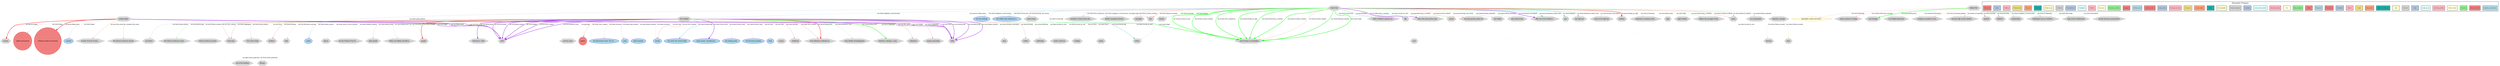 digraph Alice_Walker {
    rankdir=TB;
    compound=true;
    node [fontname="Arial", fontsize=12, style=filled];
    edge [fontname="Arial", fontsize=10, color=gray];
    
    // Graph styling
    bgcolor=white;
    
    // Node type definitions
    subgraph cluster_people {{
        label="People";
        style=filled;
        fillcolor=lightcoral;
        color=red;
        node [fillcolor=lightcoral, color=red, shape=circle];
    }}
    
    subgraph cluster_locations {{
        label="Locations";
        style=filled;
        fillcolor=lightgreen;
        color=green;
        node [fillcolor=lightgreen, color=green, shape=box];
    }}
    
    subgraph cluster_concepts {{
        label="Concepts";
        style=filled;
        fillcolor=lightblue;
        color=blue;
        node [fillcolor=lightblue, color=blue, shape=ellipse];
    }}
    
    subgraph cluster_events {{
        label="Events";
        style=filled;
        fillcolor=lightyellow;
        color=orange;
        node [fillcolor=lightyellow, color=orange, shape=diamond];
    }}
    
    subgraph cluster_other {{
        label="Other";
        style=filled;
        fillcolor=lightgray;
        color=gray;
        node [fillcolor=lightgray, color=gray, shape=hexagon];
    }}

    // People nodes
    "author and activist" [label="author and activist", fillcolor=lightcoral, color=red, shape=circle];
    "author" [label="author", fillcolor=lightcoral, color=red, shape=circle];
    "American author and activist" [label="American author and activist", fillcolor=lightcoral, color=red, shape=circle];

    // Concepts nodes
    "works" [label="works", fillcolor=lightblue, color=blue, shape=ellipse];
    "her best-known work, The Co..." [label="her best-known work, The Co...", fillcolor=lightblue, color=blue, shape=ellipse];
    "work" [label="work", fillcolor=lightblue, color=blue, shape=ellipse];
    "book of poetry" [label="book of poetry", fillcolor=lightblue, color=blue, shape=ellipse];
    "novels" [label="novels", fillcolor=lightblue, color=blue, shape=ellipse];
    "her novel The Color Purple" [label="her novel The Color Purple", fillcolor=lightblue, color=blue, shape=ellipse];
    "wrote novels, including her..." [label="wrote novels, including her...", fillcolor=lightblue, color=blue, shape=ellipse];
    "her own writings" [label="her own writings", fillcolor=lightblue, color=blue, shape=ellipse];
    "her mother also worked as a..." [label="her mother also worked as a...", fillcolor=lightblue, color=blue, shape=ellipse];
    "her writing career" [label="her writing career", fillcolor=lightblue, color=blue, shape=ellipse];
    "novelist" [label="novelist", fillcolor=lightblue, color=blue, shape=ellipse];
    "her first book of poetry" [label="her first book of poetry", fillcolor=lightblue, color=blue, shape=ellipse];
    "book" [label="book", fillcolor=lightblue, color=blue, shape=ellipse];

    // Events nodes
    "seventeen novels and short ..." [label="seventeen novels and short ...", fillcolor=lightyellow, color=orange, shape=diamond];

    // Other nodes
    "Sarah Lawrence College" [label="Sarah Lawrence College", fillcolor=lightgray, color=gray, shape=hexagon];
    "essays" [label="essays", fillcolor=lightgray, color=gray, shape=hexagon];
    "extra money" [label="extra money", fillcolor=lightgray, color=gray, shape=hexagon];
    "which" [label="which", fillcolor=lightgray, color=gray, shape=hexagon];
    "enrolled in school when she..." [label="enrolled in school when she...", fillcolor=lightgray, color=gray, shape=hexagon];
    "rural Georgia" [label="rural Georgia", fillcolor=lightgray, color=gray, shape=hexagon];
    "childhood" [label="childhood", fillcolor=lightgray, color=gray, shape=hexagon];
    "British conspiracy theorist..." [label="British conspiracy theorist...", fillcolor=lightgray, color=gray, shape=hexagon];
    "youngest" [label="youngest", fillcolor=lightgray, color=gray, shape=hexagon];
    "Alice Malsenior Tallulah-Ka..." [label="Alice Malsenior Tallulah-Ka...", fillcolor=lightgray, color=gray, shape=hexagon];
    "Walker film" [label="Walker film", fillcolor=lightgray, color=gray, shape=hexagon];
    "four" [label="four", fillcolor=lightgray, color=gray, shape=hexagon];
    "Alice Walker disambiguation" [label="Alice Walker disambiguation", fillcolor=lightgray, color=gray, shape=hexagon];
    "Civil Rights Movement" [label="Civil Rights Movement", fillcolor=lightgray, color=gray, shape=hexagon];
    "one of her brothers" [label="one of her brothers", fillcolor=lightgray, color=gray, shape=hexagon];
    "Eatonton, Georgia, a rural ..." [label="Eatonton, Georgia, a rural ...", fillcolor=lightgray, color=gray, shape=hexagon];
    "farming" [label="farming", fillcolor=lightgray, color=gray, shape=hexagon];
    "1944" [label="1944", fillcolor=lightgray, color=gray, shape=hexagon];
    "money" [label="money", fillcolor=lightgray, color=gray, shape=hexagon];
    "collections" [label="collections", fillcolor=lightgray, color=gray, shape=hexagon];
    "multiple accusations of ant..." [label="multiple accusations of ant...", fillcolor=lightgray, color=gray, shape=hexagon];
    "East Putnam Consolidated" [label="East Putnam Consolidated", fillcolor=lightgray, color=gray, shape=hexagon];
    "essays and poetry" [label="essays and poetry", fillcolor=lightgray, color=gray, shape=hexagon];
    "become high school valedict..." [label="become high school valedict...", fillcolor=lightgray, color=gray, shape=hexagon];
    "1982" [label="1982", fillcolor=lightgray, color=gray, shape=hexagon];
    "story" [label="story", fillcolor=lightgray, color=gray, shape=hexagon];
    "mother" [label="mother", fillcolor=lightgray, color=gray, shape=hexagon];
    "Both of Walker's parents we..." [label="Both of Walker's parents we...", fillcolor=lightgray, color=gray, shape=hexagon];
    "challenges" [label="challenges", fillcolor=lightgray, color=gray, shape=hexagon];
    "BB" [label="BB", fillcolor=lightgray, color=gray, shape=hexagon];
    "when she was just four year..." [label="when she was just four year...", fillcolor=lightgray, color=gray, shape=hexagon];
    "school" [label="school", fillcolor=lightgray, color=gray, shape=hexagon];
    "Sarah Lawrence" [label="Sarah Lawrence", fillcolor=lightgray, color=gray, shape=hexagon];
    "Pulitzer Prize for Fiction,..." [label="Pulitzer Prize for Fiction,...", fillcolor=lightgray, color=gray, shape=hexagon];
    "she was just four years old" [label="she was just four years old", fillcolor=lightgray, color=gray, shape=hexagon];
    "College" [label="College", fillcolor=lightgray, color=gray, shape=hexagon];
    "parents" [label="parents", fillcolor=lightgray, color=gray, shape=hexagon];
    "poetry" [label="poetry", fillcolor=lightgray, color=gray, shape=hexagon];
    "Walker's" [label="Walker's", fillcolor=lightgray, color=gray, shape=hexagon];
    "her mother" [label="her mother", fillcolor=lightgray, color=gray, shape=hexagon];
    "first African-American woman" [label="first African-American woman", fillcolor=lightgray, color=gray, shape=hexagon];
    "earn extra money" [label="earn extra money", fillcolor=lightgray, color=gray, shape=hexagon];
    "non-fiction" [label="non-fiction", fillcolor=lightgray, color=gray, shape=hexagon];
    "first African-American woma..." [label="first African-American woma...", fillcolor=lightgray, color=gray, shape=hexagon];
    "Alice Walker" [label="Alice Walker", fillcolor=lightgray, color=gray, shape=hexagon];
    "after one of her brothers f..." [label="after one of her brothers f...", fillcolor=lightgray, color=gray, shape=hexagon];
    "Eatonton, Georgia" [label="Eatonton, Georgia", fillcolor=lightgray, color=gray, shape=hexagon];
    "BB gun" [label="BB gun", fillcolor=lightgray, color=gray, shape=hexagon];
    "antisemitism" [label="antisemitism", fillcolor=lightgray, color=gray, shape=hexagon];
    "African-American woman" [label="African-American woman", fillcolor=lightgray, color=gray, shape=hexagon];
    "gun" [label="gun", fillcolor=lightgray, color=gray, shape=hexagon];
    "short story" [label="short story", fillcolor=lightgray, color=gray, shape=hexagon];
    "The Color Purple" [label="The Color Purple", fillcolor=lightgray, color=gray, shape=hexagon];
    "her right eye" [label="her right eye", fillcolor=lightgray, color=gray, shape=hexagon];
    "brothers" [label="brothers", fillcolor=lightgray, color=gray, shape=hexagon];
    "injury to her right eye" [label="injury to her right eye", fillcolor=lightgray, color=gray, shape=hexagon];
    "high" [label="high", fillcolor=lightgray, color=gray, shape=hexagon];
    "stance" [label="stance", fillcolor=lightgray, color=gray, shape=hexagon];
    "children" [label="children", fillcolor=lightgray, color=gray, shape=hexagon];
    "win the Pulitzer Prize for ..." [label="win the Pulitzer Prize for ...", fillcolor=lightgray, color=gray, shape=hexagon];
    "challenges such as childhoo..." [label="challenges such as childhoo...", fillcolor=lightgray, color=gray, shape=hexagon];
    "antisemitic conspiracy theo..." [label="antisemitic conspiracy theo...", fillcolor=lightgray, color=gray, shape=hexagon];
    "United States" [label="United States", fillcolor=lightgray, color=gray, shape=hexagon];
    "woman" [label="woman", fillcolor=lightgray, color=gray, shape=hexagon];
    "other people" [label="other people", fillcolor=lightgray, color=gray, shape=hexagon];
    "right" [label="right", fillcolor=lightgray, color=gray, shape=hexagon];
    "Willie Lee Walker and Minni..." [label="Willie Lee Walker and Minni...", fillcolor=lightgray, color=gray, shape=hexagon];
    "David Icke" [label="David Icke", fillcolor=lightgray, color=gray, shape=hexagon];
    "people" [label="people", fillcolor=lightgray, color=gray, shape=hexagon];
    "February 9, 1944" [label="February 9, 1944", fillcolor=lightgray, color=gray, shape=hexagon];
    "eight children" [label="eight children", fillcolor=lightgray, color=gray, shape=hexagon];
    "Walker, the youngest of eig..." [label="Walker, the youngest of eig...", fillcolor=lightgray, color=gray, shape=hexagon];
    "years" [label="years", fillcolor=lightgray, color=gray, shape=hexagon];
    "as a seamstress" [label="as a seamstress", fillcolor=lightgray, color=gray, shape=hexagon];
    "rural" [label="rural", fillcolor=lightgray, color=gray, shape=hexagon];
    "high school valedictorian" [label="high school valedictorian", fillcolor=lightgray, color=gray, shape=hexagon];
    "just four years" [label="just four years", fillcolor=lightgray, color=gray, shape=hexagon];
    "town" [label="town", fillcolor=lightgray, color=gray, shape=hexagon];
    "animal advocacy and pacifism" [label="animal advocacy and pacifism", fillcolor=lightgray, color=gray, shape=hexagon];

    // Relationships
    "David Icke" -> "British conspiracy theorist..." [label="has reason [Judgment_communication]", color=lightblue, penwidth=1];
    "David Icke" -> "East Putnam Consolidated" [label="has location [Measure_duration]", color=green, penwidth=2];
    "Alice Walker" -> "1982" [label="has time [Becoming]", color=purple, penwidth=2];
    "Alice Walker" -> "1982" [label="has time [Ordinal_numbers]", color=purple, penwidth=2];
    "Walker film" -> "multiple accusations of ant..." [label="has issue [Confronting_problem]", color=lightpink, penwidth=1];
    "Alice Walker" -> "College" [label="has theme [Locale_by_use]", color=lightcyan, penwidth=1];
    "United States" -> "author and activist" [label="has entity [Origin]", color=lightsteelblue, penwidth=1];
    "Alice Walker" -> "1944" [label="has time [Increment]", color=purple, penwidth=2];
    "Alice Walker" -> "just four years" [label="has age [Age]", color=lightgoldenrodyellow, penwidth=1];
    "David Icke" -> "money" [label="has class [Increment]", color=lightgray, penwidth=1];
    "David Icke" -> "her right eye" [label="has theme [Experience_bodily_harm]", color=lightseagreen, penwidth=1];
    "Alice Walker" -> "1944" [label="has time [Being_named]", color=purple, penwidth=2];
    "David Icke" -> "eight children" [label="has entity [Age]", color=lightgoldenrodyellow, penwidth=1];
    "Alice Walker" -> "1944" [label="has time [People]", color=purple, penwidth=2];
    "David Icke" -> "East Putnam Consolidated" [label="has location [Age]", color=green, penwidth=2];
    "United States" -> "novelist" [label="has entity [Origin]", color=lightsteelblue, penwidth=1];
    "Alice Walker" -> "win the Pulitzer Prize for ..." [label="has theme [Ordinal_numbers]", color=lightyellow, penwidth=1];
    "Alice Walker" -> "novels" [label="has theme [Inclusion]", color=lightpink, penwidth=1];
    "Walker film" -> "become high school valedict..." [label="has purpose [Conquering]", color=lightsteelblue, penwidth=1];
    "Alice Walker" -> "Alice Malsenior Tallulah-Ka..." [label="has author [Text_creation]", color=lightcoral, penwidth=1];
    "David Icke" -> "Alice Walker" [label="has theme [Judgment_communication]", color=lightblue, penwidth=1];
    "United States" -> "American author and activist" [label="has person [Being_born]", color=red, penwidth=2];
    "Alice Walker" -> "1944" [label="has time [Text_creation]", color=purple, penwidth=2];
    "David Icke" -> "her own writings" [label="has theme [Judgment_communication]", color=lightblue, penwidth=1];
    "Eatonton, Georgia" -> "rural" [label="has theme [Locale_by_use]", color=lightcyan, penwidth=1];
    "Walker film" -> "Walker's" [label="has theme [Kinship]", color=lightcoral, penwidth=1];
    "David Icke" -> "earn extra money" [label="has purpose [Being_employed]", color=lightgreen, penwidth=1];
    "David Icke" -> "East Putnam Consolidated" [label="has location [Locale_by_use]", color=green, penwidth=2];
    "Alice Walker" -> "novels" [label="has text [Text]", color=lightyellow, penwidth=1];
    "Alice Walker" -> "The Color Purple" [label="has text [Text]", color=lightyellow, penwidth=1];
    "Alice Walker" -> "high" [label="has level [Education_teaching]", color=lightpink, penwidth=1];
    "Alice Walker" -> "stance" [label="has action [Level_of_force_exertion]", color=lightcyan, penwidth=1];
    "David Icke" -> "youngest" [label="has degree [Age]", color=lightgoldenrodyellow, penwidth=1];
    "David Icke" -> "her mother also worked as a..." [label="has theme [Concessive]", color=lightsteelblue, penwidth=1];
    "David Icke" -> "after one of her brothers f..." [label="has time [Duration_description]", color=purple, penwidth=2];
    "The Color Purple" -> "one of her brothers" [label="has agent [Shoot_projectiles]", color=lightgoldenrodyellow, penwidth=1];
    "David Icke" -> "gun" [label="has theme [Weapon]", color=lightseagreen, penwidth=1];
    "David Icke" -> "East Putnam Consolidated" [label="has location [Locative_relation]", color=green, penwidth=2];
    "David Icke" -> "after one of her brothers f..." [label="has theme [Experience_bodily_harm]", color=lightseagreen, penwidth=1];
    "Alice Walker" -> "rural" [label="has theme [Locale_by_use]", color=lightcyan, penwidth=1];
    "Alice Walker" -> "her first book of poetry" [label="has means [Activity_start]", color=lightgoldenrod, penwidth=1];
    "Alice Walker" -> "people" [label="has person [People]", color=red, penwidth=2];
    "David Icke" -> "extra money" [label="has theme [Earnings_and_losses]", color=lightpink, penwidth=1];
    "Alice Walker" -> "non-fiction" [label="has theme [Labor_product]", color=lightsteelblue, penwidth=1];
    "David Icke" -> "four" [label="has theme [Cardinal_numbers]", color=lightcoral, penwidth=1];
    "Alice Walker" -> "Alice Malsenior Tallulah-Ka..." [label="has person [Being_born]", color=red, penwidth=2];
    "Alice Walker" -> "her writing career" [label="has activity [Activity_start]", color=lightgoldenrod, penwidth=1];
    "Alice Walker" -> "works" [label="has theme [Labor_product]", color=lightsteelblue, penwidth=1];
    "Alice Walker" -> "Alice Walker disambiguation" [label="has theme [Reference_text]", color=lightblue, penwidth=1];
    "Alice Walker" -> "essays and poetry" [label="has theme [Aggregate]", color=lightcoral, penwidth=1];
    "David Icke" -> "Walker, the youngest of eig..." [label="has theme [Becoming_a_member]", color=lightgreen, penwidth=1];
    "David Icke" -> "right" [label="has theme [Body_parts]", color=lightyellow, penwidth=1];
    "Alice Walker" -> "challenges" [label="has activity [Difficulty]", color=lightpink, penwidth=1];
    "Walker film" -> "Civil Rights Movement" [label="has institution [Participation]", color=lightcyan, penwidth=1];
    "Alice Walker" -> "poetry" [label="has text [Text]", color=lightyellow, penwidth=1];
    "Alice Walker" -> "collections" [label="has theme [Aggregate]", color=lightcoral, penwidth=1];
    "Alice Walker" -> "The Color Purple" [label="has theme [Labor_product]", color=lightsteelblue, penwidth=1];
    "Alice Walker" -> "1982" [label="has time [Text]", color=purple, penwidth=2];
    "David Icke" -> "school" [label="has theme [Locale_by_use]", color=lightcyan, penwidth=1];
    "David Icke" -> "four" [label="has theme [Measure_duration]", color=lightcoral, penwidth=1];
    "Alice Walker" -> "February 9, 1944" [label="has time [Being_born]", color=purple, penwidth=2];
    "David Icke" -> "years" [label="has theme [Cardinal_numbers]", color=lightcoral, penwidth=1];
    "David Icke" -> "Alice Walker" [label="has possessor [Body_parts]", color=lightyellow, penwidth=1];
    "David Icke" -> "East Putnam Consolidated" [label="has location [First_experience]", color=green, penwidth=2];
    "Alice Walker" -> "poetry" [label="has theme [Text]", color=lightyellow, penwidth=1];
    "Walker film" -> "rural Georgia" [label="has location [Being_born]", color=green, penwidth=2];
    "Alice Walker" -> "story" [label="has theme [Duration_description]", color=lightgray, penwidth=1];
    "David Icke" -> "when she was just four year..." [label="has time [Becoming_a_member]", color=purple, penwidth=2];
    "David Icke" -> "which" [label="has theme [Containing]", color=lightgray, penwidth=1];
    "Alice Walker" -> "African-American woman" [label="has type [Ordinal_numbers]", color=lightyellow, penwidth=1];
    "Alice Walker" -> "book of poetry" [label="has type [Ordinal_numbers]", color=lightyellow, penwidth=1];
    "David Icke" -> "antisemitic conspiracy theo..." [label="has theme [Containing]", color=lightgray, penwidth=1];
    "David Icke" -> "East Putnam Consolidated" [label="has location [People_by_age]", color=green, penwidth=2];
    "David Icke" -> "works" [label="has theme [Labor_product]", color=lightsteelblue, penwidth=1];
    "Alice Walker" -> "which" [label="has theme [Sentencing]", color=lightseagreen, penwidth=1];
    "Walker film" -> "antisemitism" [label="has reason [Judgment_communication]", color=lightblue, penwidth=1];
    "Alice Walker" -> "novels" [label="has text [Text_creation]", color=lightcoral, penwidth=1];
    "David Icke" -> "school" [label="has group [Becoming_a_member]", color=lightgreen, penwidth=1];
    "David Icke" -> "years" [label="has theme [Measure_duration]", color=lightcoral, penwidth=1];
    "Alice Walker" -> "her best-known work, The Co..." [label="has theme [Inclusion]", color=lightpink, penwidth=1];
    "Alice Walker" -> "1982" [label="has time [Sentencing]", color=purple, penwidth=2];
    "Walker film" -> "animal advocacy and pacifism" [label="has event [Participation]", color=lightcyan, penwidth=1];
    "Alice Walker" -> "Eatonton, Georgia, a rural ..." [label="has location [Being_born]", color=green, penwidth=2];
    "Alice Walker" -> "short story" [label="has theme [Aggregate]", color=lightcoral, penwidth=1];
    "Alice Walker" -> "1944" [label="has time [Reference_text]", color=purple, penwidth=2];
    "David Icke" -> "as a seamstress" [label="has position [Being_employed]", color=lightgreen, penwidth=1];
    "David Icke" -> "BB" [label="has type [Weapon]", color=lightseagreen, penwidth=1];
    "David Icke" -> "East Putnam Consolidated" [label="has location [Becoming_a_member]", color=green, penwidth=2];
    "United States" -> "Pulitzer Prize for Fiction,..." [label="has prize [Win_prize]", color=lightsalmon, penwidth=1];
    "David Icke" -> "Both of Walker's parents we..." [label="has theme [Concessive]", color=lightsteelblue, penwidth=1];
    "Alice Walker" -> "brothers" [label="has theme [Kinship]", color=lightcoral, penwidth=1];
    "Alice Walker" -> "childhood" [label="has theme [Kinship]", color=lightcoral, penwidth=1];
    "Walker film" -> "parents" [label="has theme [Kinship]", color=lightcoral, penwidth=1];
    "Alice Walker" -> "first African-American woma..." [label="has theme [Becoming]", color=lightgreen, penwidth=1];
    "Alice Walker" -> "work" [label="has theme [Labor_product]", color=lightsteelblue, penwidth=1];
    "The Color Purple" -> "BB gun" [label="has theme [Shoot_projectiles]", color=lightgoldenrodyellow, penwidth=1];
    "David Icke" -> "injury to her right eye" [label="has theme [Duration_description]", color=lightgray, penwidth=1];
    "Alice Walker" -> "book" [label="has text [Text]", color=lightyellow, penwidth=1];
    "David Icke" -> "her mother" [label="has theme [Earnings_and_losses]", color=lightpink, penwidth=1];
    "United States" -> "1982" [label="has time [Win_prize]", color=purple, penwidth=2];
    "Eatonton, Georgia" -> "town" [label="has theme [Political_locales]", color=lightgoldenrod, penwidth=1];
    "United States" -> "1944" [label="has time [Being_born]", color=purple, penwidth=2];
    "Eatonton, Georgia" -> "farming" [label="has theme [Political_locales]", color=lightgoldenrod, penwidth=1];
    "Walker film" -> "challenges such as childhoo..." [label="has theme [Conquering]", color=lightsteelblue, penwidth=1];
    "Walker film" -> "seventeen novels and short ..." [label="has work [Publishing]", color=lightpink, penwidth=1];
    "Alice Walker" -> "Willie Lee Walker and Minni..." [label="has theme [Being_born]", color=lightblue, penwidth=1];
    "David Icke" -> "children" [label="has person [People_by_age]", color=red, penwidth=2];
    "Alice Walker" -> "author" [label="has author [Text_creation]", color=lightcoral, penwidth=1];
    "David Icke" -> "East Putnam Consolidated" [label="has location [Cardinal_numbers]", color=green, penwidth=2];
    "United States" -> "1944" [label="has time [Text]", color=purple, penwidth=2];
    "Alice Walker" -> "Sarah Lawrence" [label="has theme [Locale_by_use]", color=lightcyan, penwidth=1];
    "United States" -> "first African-American woman" [label="has competitor [Win_prize]", color=lightsalmon, penwidth=1];
    "Alice Walker" -> "mother" [label="has theme [Kinship]", color=lightcoral, penwidth=1];
    "David Icke" -> "she was just four years old" [label="has theme [Locative_relation]", color=lightsalmon, penwidth=1];
    "David Icke" -> "her mother" [label="has employee [Being_employed]", color=lightgreen, penwidth=1];
    "David Icke" -> "money" [label="has theme [Money]", color=lightsteelblue, penwidth=1];
    "Alice Walker" -> "wrote novels, including her..." [label="has event [Time_vector]", color=purple, penwidth=2];
    "United States" -> "1982" [label="has time [People]", color=purple, penwidth=2];
    "Alice Walker" -> "people" [label="has class [Increment]", color=lightgray, penwidth=1];
    "Alice Walker" -> "short story" [label="has text [Text_creation]", color=lightcoral, penwidth=1];
    "Alice Walker" -> "East Putnam Consolidated" [label="has location [Age]", color=green, penwidth=2];
    "Alice Walker" -> "essays" [label="has text [Text]", color=lightyellow, penwidth=1];
    "Walker film" -> "high school valedictorian" [label="has theme [Becoming]", color=lightgreen, penwidth=1];
    "United States" -> "1944" [label="has time [Origin]", color=purple, penwidth=2];
    "Alice Walker" -> "other people" [label="has entity [Being_named]", color=lightsalmon, penwidth=1];
    "David Icke" -> "enrolled in school when she..." [label="has theme [First_experience]", color=lightsteelblue, penwidth=1];
    "David Icke" -> "East Putnam Consolidated" [label="has theme [Locative_relation]", color=lightsalmon, penwidth=1];
    "United States" -> "woman" [label="has person [People]", color=red, penwidth=2];
    "Walker film" -> "Sarah Lawrence College" [label="has institution [Education_teaching]", color=lightpink, penwidth=1];
    "Alice Walker" -> "her novel The Color Purple" [label="has theme [Sentencing]", color=lightseagreen, penwidth=1];

    // Frame Legend
    subgraph cluster_legend {
        label="Semantic Frames";
        style=filled;
        fillcolor=white;
        color=black;
        rank=sink;
        "Judgment_communication_legend" [label="Judgment_communication", fillcolor="lightblue", style=filled, shape=box, fontsize=8];
        "Measure_duration_legend" [label="Measure_duration", fillcolor="lightcoral", style=filled, shape=box, fontsize=8];
        "Becoming_legend" [label="Becoming", fillcolor="lightgreen", style=filled, shape=box, fontsize=8];
        "Ordinal_numbers_legend" [label="Ordinal_numbers", fillcolor="lightyellow", style=filled, shape=box, fontsize=8];
        "Confronting_problem_legend" [label="Confronting_problem", fillcolor="lightpink", style=filled, shape=box, fontsize=8];
        "Locale_by_use_legend" [label="Locale_by_use", fillcolor="lightcyan", style=filled, shape=box, fontsize=8];
        "Origin_legend" [label="Origin", fillcolor="lightsteelblue", style=filled, shape=box, fontsize=8];
        "Increment_legend" [label="Increment", fillcolor="lightgray", style=filled, shape=box, fontsize=8];
        "Age_legend" [label="Age", fillcolor="lightgoldenrodyellow", style=filled, shape=box, fontsize=8];
        "Experience_bodily_harm_legend" [label="Experience_bodily_harm", fillcolor="lightseagreen", style=filled, shape=box, fontsize=8];
        "Being_named_legend" [label="Being_named", fillcolor="lightsalmon", style=filled, shape=box, fontsize=8];
        "People_legend" [label="People", fillcolor="lightgoldenrod", style=filled, shape=box, fontsize=8];
        "Inclusion_legend" [label="Inclusion", fillcolor="lightpink", style=filled, shape=box, fontsize=8];
        "Conquering_legend" [label="Conquering", fillcolor="lightsteelblue", style=filled, shape=box, fontsize=8];
        "Text_creation_legend" [label="Text_creation", fillcolor="lightcoral", style=filled, shape=box, fontsize=8];
        "Being_born_legend" [label="Being_born", fillcolor="lightblue", style=filled, shape=box, fontsize=8];
        "Kinship_legend" [label="Kinship", fillcolor="lightcoral", style=filled, shape=box, fontsize=8];
        "Being_employed_legend" [label="Being_employed", fillcolor="lightgreen", style=filled, shape=box, fontsize=8];
        "Text_legend" [label="Text", fillcolor="lightyellow", style=filled, shape=box, fontsize=8];
        "Education_teaching_legend" [label="Education_teaching", fillcolor="lightpink", style=filled, shape=box, fontsize=8];
        "Level_of_force_exertion_legend" [label="Level_of_force_exertion", fillcolor="lightcyan", style=filled, shape=box, fontsize=8];
        "Concessive_legend" [label="Concessive", fillcolor="lightsteelblue", style=filled, shape=box, fontsize=8];
        "Duration_description_legend" [label="Duration_description", fillcolor="lightgray", style=filled, shape=box, fontsize=8];
        "Shoot_projectiles_legend" [label="Shoot_projectiles", fillcolor="lightgoldenrodyellow", style=filled, shape=box, fontsize=8];
        "Weapon_legend" [label="Weapon", fillcolor="lightseagreen", style=filled, shape=box, fontsize=8];
        "Locative_relation_legend" [label="Locative_relation", fillcolor="lightsalmon", style=filled, shape=box, fontsize=8];
        "Activity_start_legend" [label="Activity_start", fillcolor="lightgoldenrod", style=filled, shape=box, fontsize=8];
        "Earnings_and_losses_legend" [label="Earnings_and_losses", fillcolor="lightpink", style=filled, shape=box, fontsize=8];
        "Labor_product_legend" [label="Labor_product", fillcolor="lightsteelblue", style=filled, shape=box, fontsize=8];
        "Cardinal_numbers_legend" [label="Cardinal_numbers", fillcolor="lightcoral", style=filled, shape=box, fontsize=8];
        "Reference_text_legend" [label="Reference_text", fillcolor="lightblue", style=filled, shape=box, fontsize=8];
        "Aggregate_legend" [label="Aggregate", fillcolor="lightcoral", style=filled, shape=box, fontsize=8];
        "Becoming_a_member_legend" [label="Becoming_a_member", fillcolor="lightgreen", style=filled, shape=box, fontsize=8];
        "Body_parts_legend" [label="Body_parts", fillcolor="lightyellow", style=filled, shape=box, fontsize=8];
        "Difficulty_legend" [label="Difficulty", fillcolor="lightpink", style=filled, shape=box, fontsize=8];
        "Participation_legend" [label="Participation", fillcolor="lightcyan", style=filled, shape=box, fontsize=8];
        "First_experience_legend" [label="First_experience", fillcolor="lightsteelblue", style=filled, shape=box, fontsize=8];
        "Containing_legend" [label="Containing", fillcolor="lightgray", style=filled, shape=box, fontsize=8];
        "People_by_age_legend" [label="People_by_age", fillcolor="lightgoldenrodyellow", style=filled, shape=box, fontsize=8];
        "Sentencing_legend" [label="Sentencing", fillcolor="lightseagreen", style=filled, shape=box, fontsize=8];
        "Win_prize_legend" [label="Win_prize", fillcolor="lightsalmon", style=filled, shape=box, fontsize=8];
        "Political_locales_legend" [label="Political_locales", fillcolor="lightgoldenrod", style=filled, shape=box, fontsize=8];
        "Publishing_legend" [label="Publishing", fillcolor="lightpink", style=filled, shape=box, fontsize=8];
        "Money_legend" [label="Money", fillcolor="lightsteelblue", style=filled, shape=box, fontsize=8];
        "Time_vector_legend" [label="Time_vector", fillcolor="lightcoral", style=filled, shape=box, fontsize=8];
    }
}